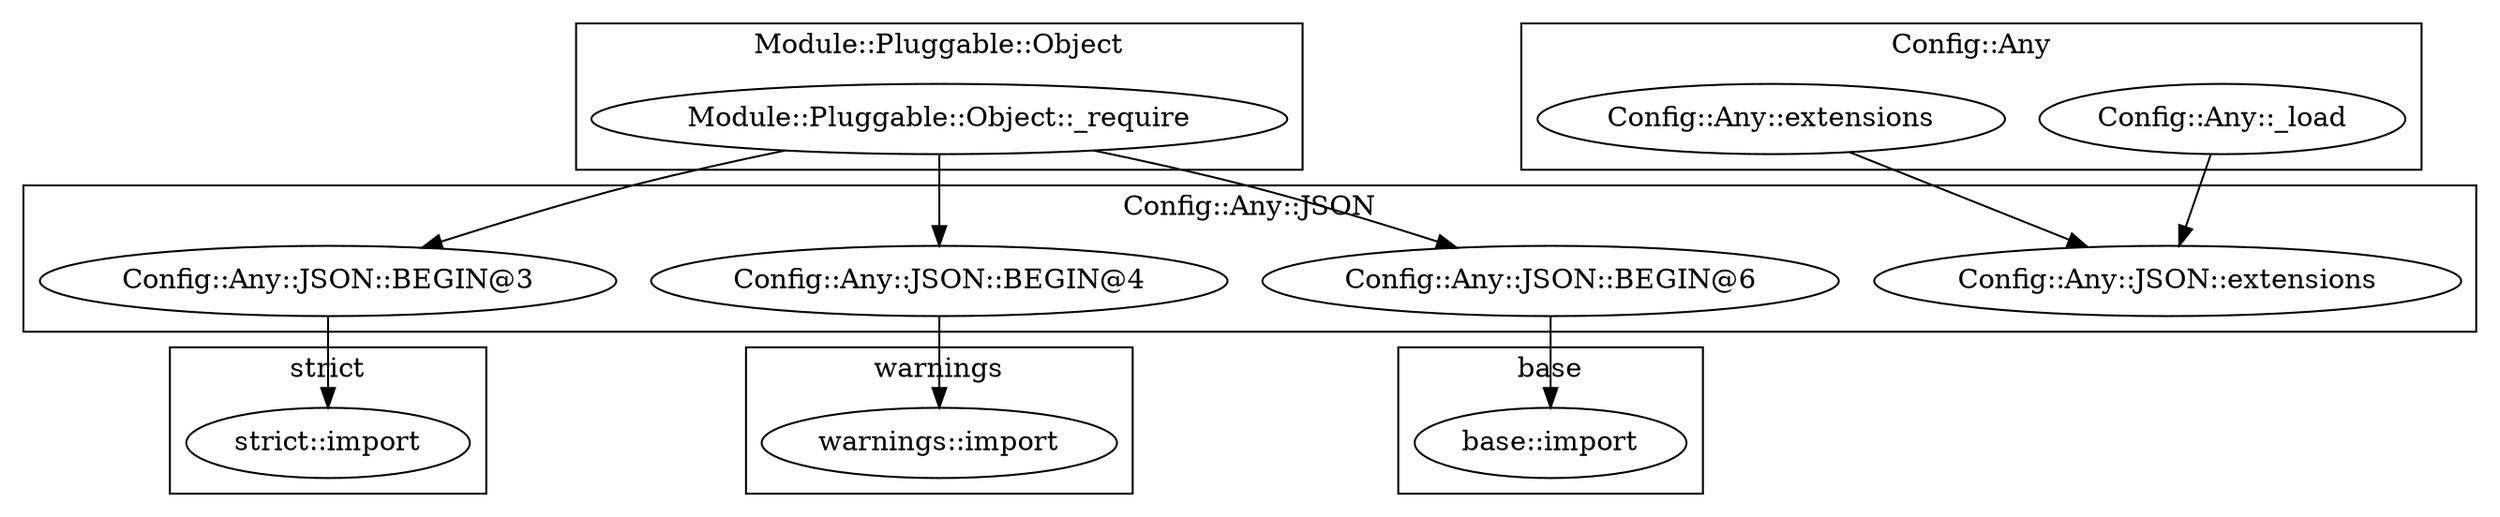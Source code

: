 digraph {
graph [overlap=false]
subgraph cluster_Config_Any_JSON {
	label="Config::Any::JSON";
	"Config::Any::JSON::BEGIN@3";
	"Config::Any::JSON::extensions";
	"Config::Any::JSON::BEGIN@4";
	"Config::Any::JSON::BEGIN@6";
}
subgraph cluster_warnings {
	label="warnings";
	"warnings::import";
}
subgraph cluster_base {
	label="base";
	"base::import";
}
subgraph cluster_Module_Pluggable_Object {
	label="Module::Pluggable::Object";
	"Module::Pluggable::Object::_require";
}
subgraph cluster_Config_Any {
	label="Config::Any";
	"Config::Any::_load";
	"Config::Any::extensions";
}
subgraph cluster_strict {
	label="strict";
	"strict::import";
}
"Module::Pluggable::Object::_require" -> "Config::Any::JSON::BEGIN@4";
"Config::Any::JSON::BEGIN@3" -> "strict::import";
"Config::Any::JSON::BEGIN@6" -> "base::import";
"Config::Any::JSON::BEGIN@4" -> "warnings::import";
"Module::Pluggable::Object::_require" -> "Config::Any::JSON::BEGIN@6";
"Config::Any::_load" -> "Config::Any::JSON::extensions";
"Config::Any::extensions" -> "Config::Any::JSON::extensions";
"Module::Pluggable::Object::_require" -> "Config::Any::JSON::BEGIN@3";
}
